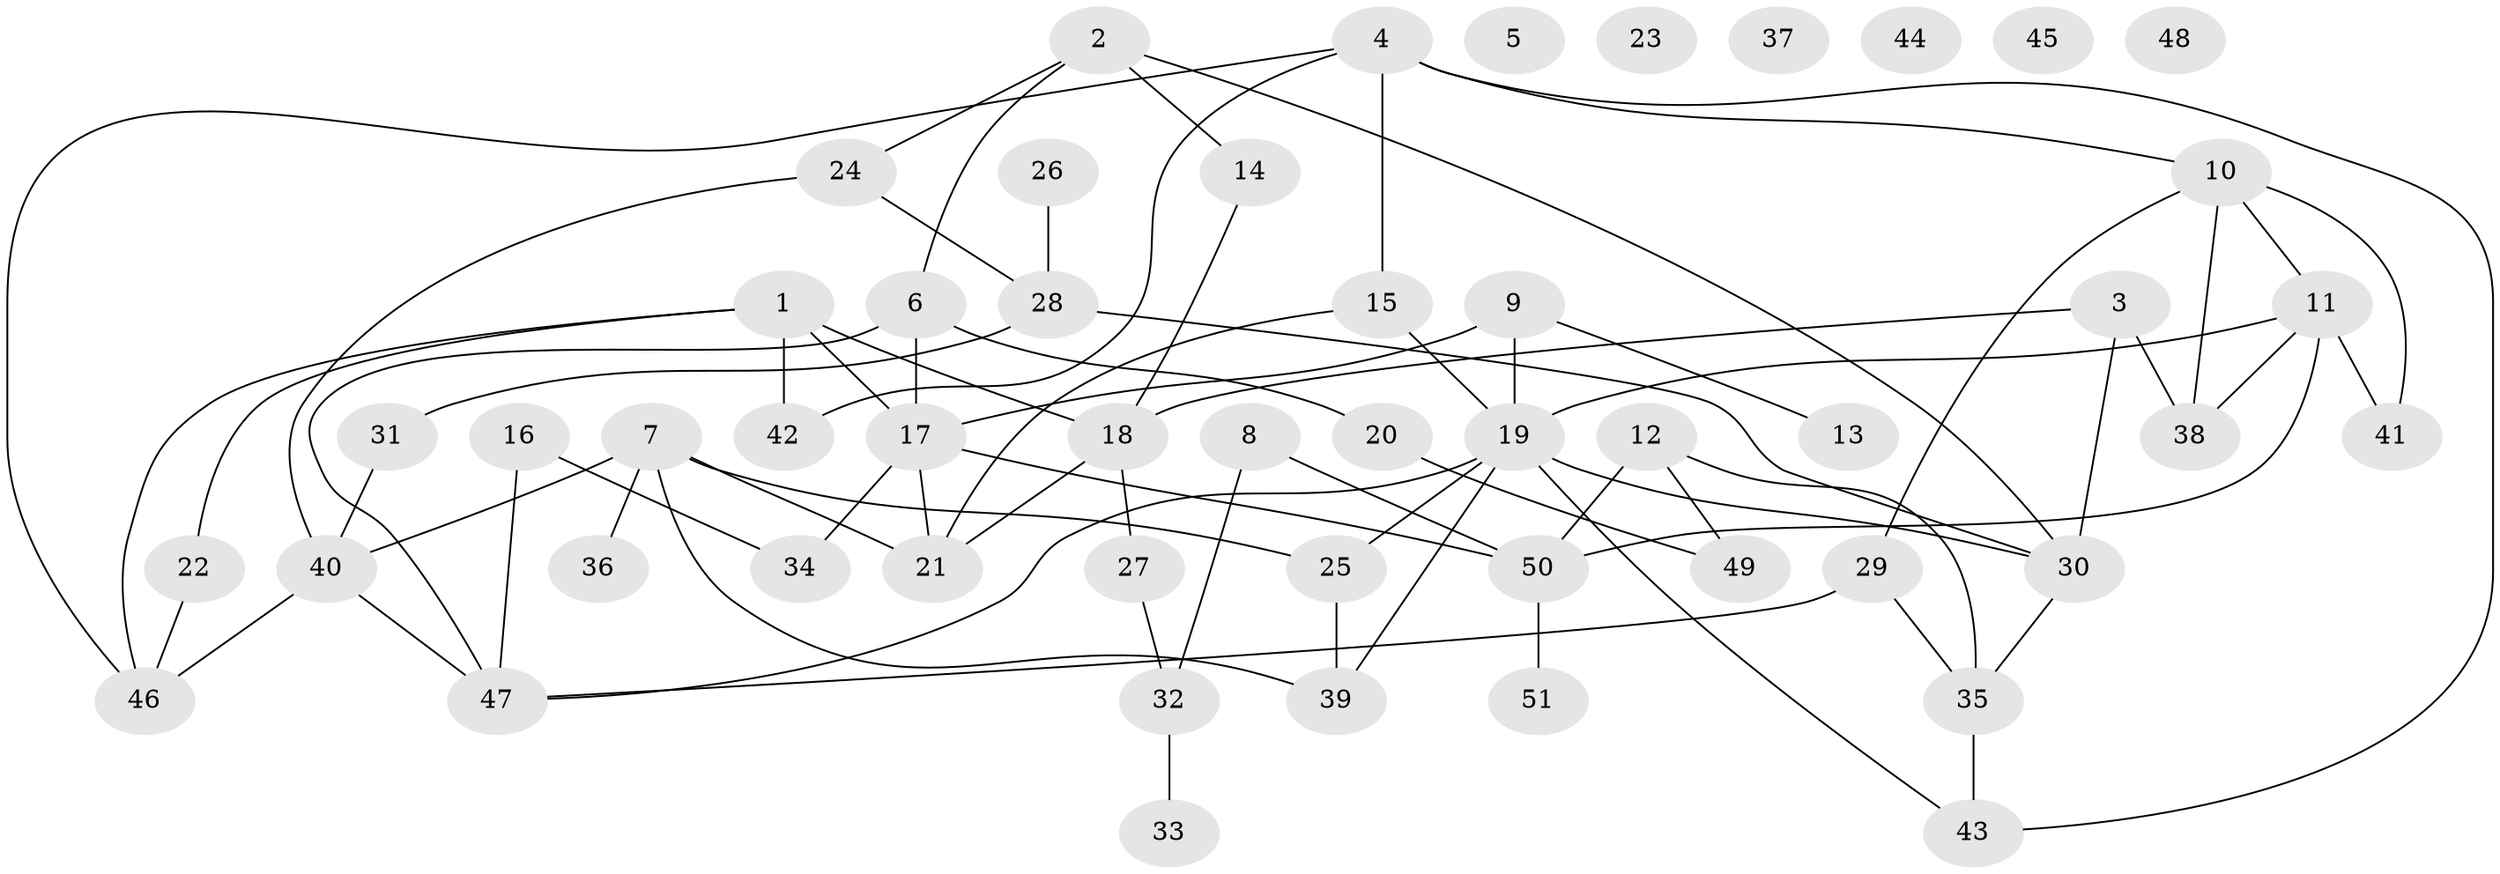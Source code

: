 // Generated by graph-tools (version 1.1) at 2025/00/03/09/25 03:00:44]
// undirected, 51 vertices, 74 edges
graph export_dot {
graph [start="1"]
  node [color=gray90,style=filled];
  1;
  2;
  3;
  4;
  5;
  6;
  7;
  8;
  9;
  10;
  11;
  12;
  13;
  14;
  15;
  16;
  17;
  18;
  19;
  20;
  21;
  22;
  23;
  24;
  25;
  26;
  27;
  28;
  29;
  30;
  31;
  32;
  33;
  34;
  35;
  36;
  37;
  38;
  39;
  40;
  41;
  42;
  43;
  44;
  45;
  46;
  47;
  48;
  49;
  50;
  51;
  1 -- 17;
  1 -- 18;
  1 -- 22;
  1 -- 42;
  1 -- 46;
  2 -- 6;
  2 -- 14;
  2 -- 24;
  2 -- 30;
  3 -- 18;
  3 -- 30;
  3 -- 38;
  4 -- 10;
  4 -- 15;
  4 -- 42;
  4 -- 43;
  4 -- 46;
  6 -- 17;
  6 -- 20;
  6 -- 47;
  7 -- 21;
  7 -- 25;
  7 -- 36;
  7 -- 39;
  7 -- 40;
  8 -- 32;
  8 -- 50;
  9 -- 13;
  9 -- 17;
  9 -- 19;
  10 -- 11;
  10 -- 29;
  10 -- 38;
  10 -- 41;
  11 -- 19;
  11 -- 38;
  11 -- 41;
  11 -- 50;
  12 -- 35;
  12 -- 49;
  12 -- 50;
  14 -- 18;
  15 -- 19;
  15 -- 21;
  16 -- 34;
  16 -- 47;
  17 -- 21;
  17 -- 34;
  17 -- 50;
  18 -- 21;
  18 -- 27;
  19 -- 25;
  19 -- 30;
  19 -- 39;
  19 -- 43;
  19 -- 47;
  20 -- 49;
  22 -- 46;
  24 -- 28;
  24 -- 40;
  25 -- 39;
  26 -- 28;
  27 -- 32;
  28 -- 30;
  28 -- 31;
  29 -- 35;
  29 -- 47;
  30 -- 35;
  31 -- 40;
  32 -- 33;
  35 -- 43;
  40 -- 46;
  40 -- 47;
  50 -- 51;
}
